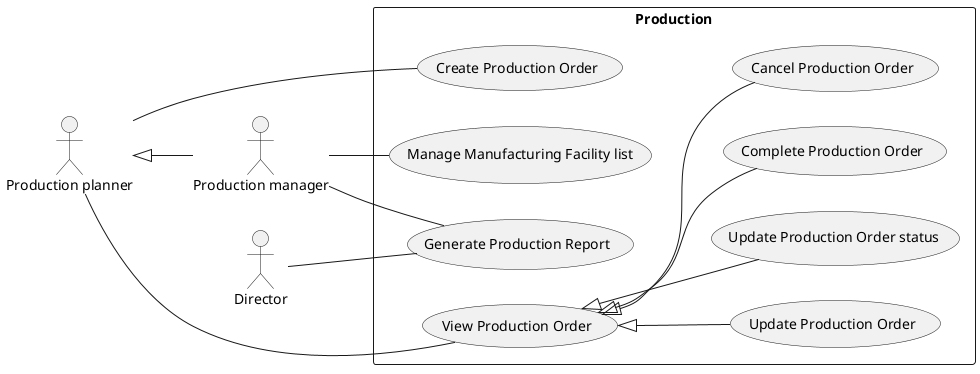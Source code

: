@startuml sample
left to right direction

:Production planner: as pp
:Production manager: as pm
pp <|-- pm

:Director: as d

rectangle Production {
  pp -- (View Production Order)
  pp -- (Create Production Order)
  (View Production Order) <|-- (Update Production Order)
  (View Production Order) <|-- (Update Production Order status)
  (View Production Order) <|-- (Complete Production Order)
  (View Production Order) <|-- (Cancel Production Order)

  pm -- (Manage Manufacturing Facility list)
  pm -- (Generate Production Report)
  d -- (Generate Production Report)
}
@enduml